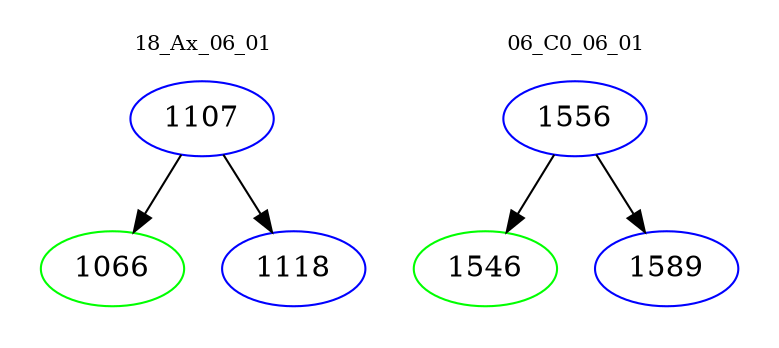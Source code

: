 digraph{
subgraph cluster_0 {
color = white
label = "18_Ax_06_01";
fontsize=10;
T0_1107 [label="1107", color="blue"]
T0_1107 -> T0_1066 [color="black"]
T0_1066 [label="1066", color="green"]
T0_1107 -> T0_1118 [color="black"]
T0_1118 [label="1118", color="blue"]
}
subgraph cluster_1 {
color = white
label = "06_C0_06_01";
fontsize=10;
T1_1556 [label="1556", color="blue"]
T1_1556 -> T1_1546 [color="black"]
T1_1546 [label="1546", color="green"]
T1_1556 -> T1_1589 [color="black"]
T1_1589 [label="1589", color="blue"]
}
}
